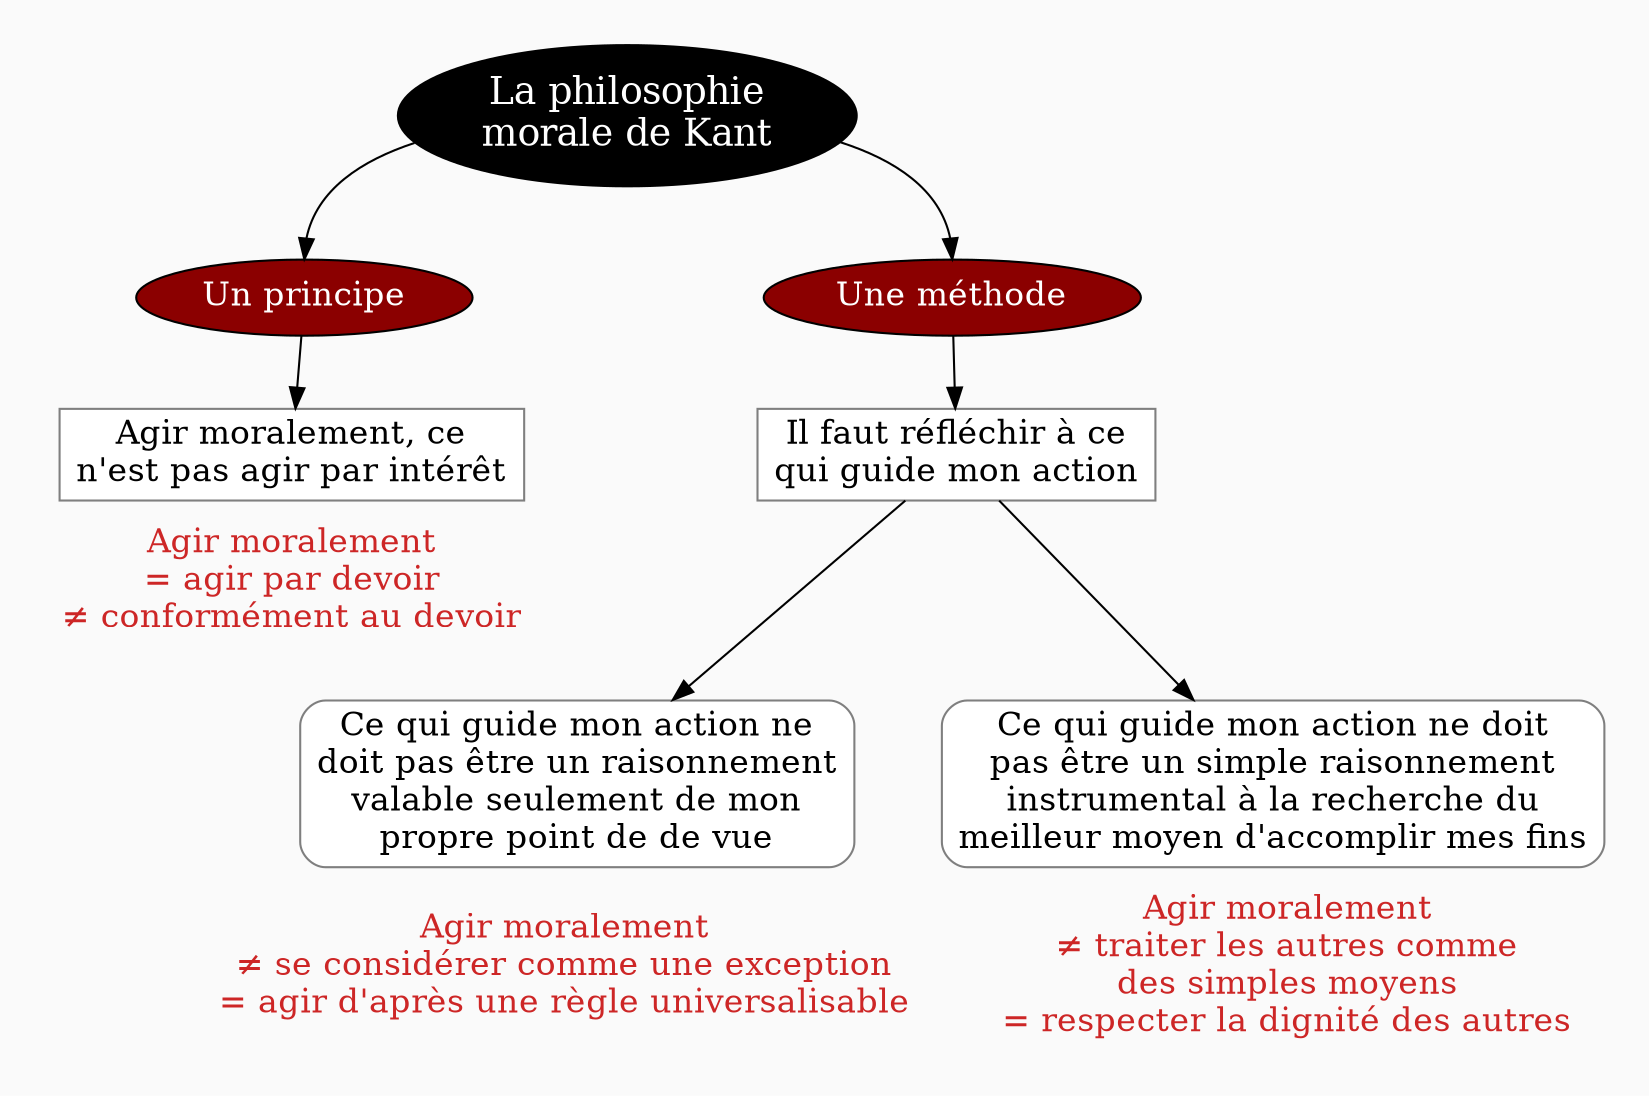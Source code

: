 digraph G {
// Template : diagram
// Usage : 
//rankdir=LR
splines=true
//splines=curved
bgcolor=grey98
pad=0.3
style=filled
edge[minlen=4]
node[style=filled, fontcolor=white]
ranksep=0.1
nodesep=0.2

// NIVEAU 1
node[fillcolor=12, fontsize=18]
a1[label="La philosophie
morale de Kant"]

// NIVEAU 2
node[fillcolor=red4, fontsize=16]
a1->{
b1[label="Un principe"]    
b2[label="Une méthode"]
}[headport=n]

{rank=same;b1->b2[style=invis,minlen=10]}

node[fontcolor=black]
// NIVEAU 3 (sans intermédiaire)
node [shape=box, fillcolor=white, color=grey50]
// c1[label=""]
b1->c1
c1[label="Agir moralement, ce
n'est pas agir par intérêt"]
b2->c2
c2[label="Il faut réfléchir à ce
qui guide mon action"]


{rank=same;c1->c2[style=invis,minlen=8]}

// INTERMÉDIAIRE AVANT NIVEAU 3
node[fillcolor=grey78, shape=oval]
// [arrowhead=none]
// bc1[label=""]

// NIVEAU 3 (avec intermédiaire)
node[fillcolor=white, shape=box, color=grey50]
// c1[label=""]

// NIVEAU 4
node[style="filled,rounded", fillcolor=white, shape=box, color=grey50]
// d1[label=""]

c2->{d1,d2}
d1[label="Ce qui guide mon action ne
doit pas être un raisonnement
valable seulement de mon
propre point de de vue"]
d2[label="Ce qui guide mon action ne doit
pas être un simple raisonnement
instrumental à la recherche du
meilleur moyen d'accomplir mes fins"]


{rank=same;d1->d2[style=invis,minlen=3]}

// ÉTIQUETTES EN ROUGE
node[shape=plaintext, fontcolor=firebrick3, fillcolor=grey98]
// e1[label=< <B>= Titre</B><BR /><BR />Contenu<BR /> >]
// e1[label=""]
// ->e1[minlen=1, style=invis]

e1[label="Agir moralement
= agir par devoir
≠ conformément au devoir"]
c1->e1[minlen=1, style=invis]

e2[label="Agir moralement
≠ se considérer comme une exception
= agir d'après une règle universalisable"]
d1->e2[minlen=1, style=invis]

e3[label="Agir moralement
≠ traiter les autres comme
des simples moyens
= respecter la dignité des autres"]
d2->e3[minlen=1, style=invis]

{rank=same;e2->e3[style=invis,minlen=2]}

// REMARQUES EN BLEU
node[color=blue, shape=box, margin=0.07, fontcolor=black, fontsize=12, style="dashed", penwidth=0.6]
edge[color=blue, arrowhead="none", xlabel="", style="dashed", penwidth=0.6]
// r1[label=""]
// {rank=same;->r1}
// {rank=same;r1->[dir=back]}

}

